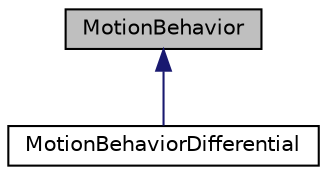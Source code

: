 digraph "MotionBehavior"
{
  edge [fontname="Helvetica",fontsize="10",labelfontname="Helvetica",labelfontsize="10"];
  node [fontname="Helvetica",fontsize="10",shape=record];
  Node1 [label="MotionBehavior",height=0.2,width=0.4,color="black", fillcolor="grey75", style="filled", fontcolor="black"];
  Node1 -> Node2 [dir="back",color="midnightblue",fontsize="10",style="solid",fontname="Helvetica"];
  Node2 [label="MotionBehaviorDifferential",height=0.2,width=0.4,color="black", fillcolor="white", style="filled",URL="$classMotionBehaviorDifferential.html",tooltip="A simple model of differential drive kinematics Foodd on the notes here: ~https://chess.eecs.berkeley.edu/eecs149/documentation/differentialDrive.pdf~. "];
}
